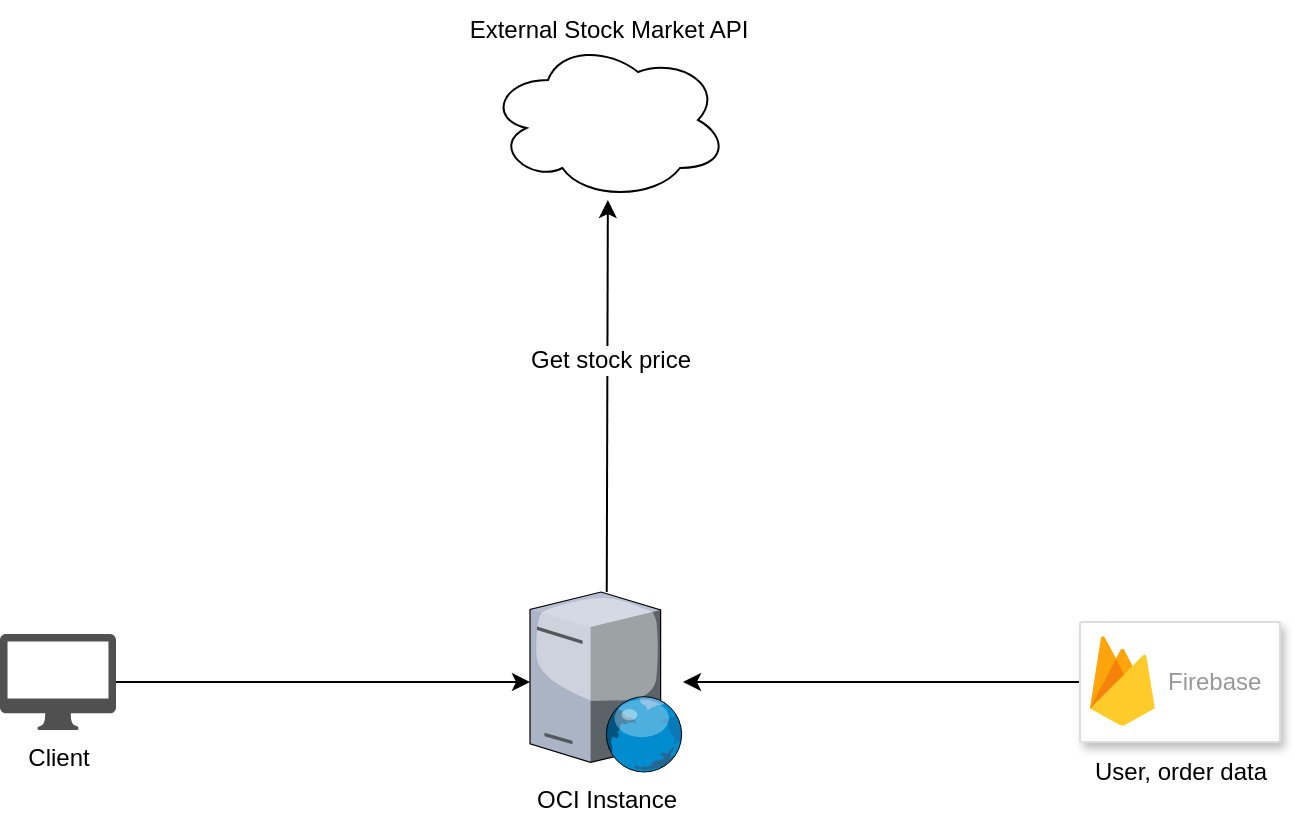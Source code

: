 <mxfile>
    <diagram name="Page-1" id="jrbcKWjUXtHWEweP4JLH">
        <mxGraphModel dx="1089" dy="525" grid="1" gridSize="10" guides="1" tooltips="1" connect="1" arrows="1" fold="1" page="1" pageScale="1" pageWidth="827" pageHeight="1169" math="0" shadow="0">
            <root>
                <mxCell id="0"/>
                <mxCell id="1" parent="0"/>
                <mxCell id="Tp5uIXhHnIdLOXXPTNfK-21" style="edgeStyle=orthogonalEdgeStyle;rounded=0;orthogonalLoop=1;jettySize=auto;html=1;fontSize=12;" parent="1" source="Tp5uIXhHnIdLOXXPTNfK-7" target="Tp5uIXhHnIdLOXXPTNfK-10" edge="1">
                    <mxGeometry relative="1" as="geometry"/>
                </mxCell>
                <mxCell id="Tp5uIXhHnIdLOXXPTNfK-7" value="" style="fillColor=#ffffff;strokeColor=#dddddd;shadow=1;strokeWidth=1;rounded=1;absoluteArcSize=1;arcSize=2;fontSize=12;" parent="1" vertex="1">
                    <mxGeometry x="650" y="341" width="100" height="60" as="geometry"/>
                </mxCell>
                <mxCell id="Tp5uIXhHnIdLOXXPTNfK-8" value="Firebase" style="sketch=0;dashed=0;connectable=0;html=1;fillColor=#5184F3;strokeColor=none;shape=mxgraph.gcp2.firebase;part=1;labelPosition=right;verticalLabelPosition=middle;align=left;verticalAlign=middle;spacingLeft=5;fontColor=#999999;fontSize=12;" parent="Tp5uIXhHnIdLOXXPTNfK-7" vertex="1">
                    <mxGeometry width="32.4" height="45" relative="1" as="geometry">
                        <mxPoint x="5" y="7" as="offset"/>
                    </mxGeometry>
                </mxCell>
                <mxCell id="7" style="edgeStyle=none;html=1;fontSize=12;" edge="1" parent="1" source="Tp5uIXhHnIdLOXXPTNfK-10" target="5">
                    <mxGeometry relative="1" as="geometry">
                        <mxPoint x="390" y="320" as="sourcePoint"/>
                    </mxGeometry>
                </mxCell>
                <mxCell id="8" value="&lt;div&gt;Get stock price&lt;/div&gt;" style="edgeLabel;html=1;align=center;verticalAlign=middle;resizable=0;points=[];fontSize=12;" vertex="1" connectable="0" parent="7">
                    <mxGeometry x="0.184" y="-1" relative="1" as="geometry">
                        <mxPoint as="offset"/>
                    </mxGeometry>
                </mxCell>
                <mxCell id="Tp5uIXhHnIdLOXXPTNfK-10" value="&lt;span&gt;OCI Instance&lt;/span&gt;" style="verticalLabelPosition=bottom;sketch=0;aspect=fixed;html=1;verticalAlign=top;strokeColor=none;align=center;outlineConnect=0;shape=mxgraph.citrix.web_server;fontSize=12;" parent="1" vertex="1">
                    <mxGeometry x="375" y="326" width="76.5" height="90" as="geometry"/>
                </mxCell>
                <mxCell id="kbrSmJQxyfpTLxWVwsqB-3" style="edgeStyle=orthogonalEdgeStyle;rounded=0;orthogonalLoop=1;jettySize=auto;html=1;fontSize=12;" parent="1" source="Tp5uIXhHnIdLOXXPTNfK-14" target="Tp5uIXhHnIdLOXXPTNfK-10" edge="1">
                    <mxGeometry relative="1" as="geometry"/>
                </mxCell>
                <mxCell id="Tp5uIXhHnIdLOXXPTNfK-14" value="&lt;font&gt;Client&lt;/font&gt;" style="sketch=0;pointerEvents=1;shadow=0;dashed=0;html=1;strokeColor=none;fillColor=#505050;labelPosition=center;verticalLabelPosition=bottom;verticalAlign=top;outlineConnect=0;align=center;shape=mxgraph.office.devices.mac_client;fontSize=12;" parent="1" vertex="1">
                    <mxGeometry x="110" y="347" width="58" height="48" as="geometry"/>
                </mxCell>
                <mxCell id="5" value="" style="ellipse;shape=cloud;whiteSpace=wrap;html=1;fontSize=12;" vertex="1" parent="1">
                    <mxGeometry x="354" y="50" width="120" height="80" as="geometry"/>
                </mxCell>
                <mxCell id="9" value="External Stock Market API" style="text;html=1;align=center;verticalAlign=middle;resizable=0;points=[];autosize=1;strokeColor=none;fillColor=none;fontSize=12;" vertex="1" parent="1">
                    <mxGeometry x="334" y="30" width="160" height="30" as="geometry"/>
                </mxCell>
                <mxCell id="10" value="User, order data" style="text;html=1;align=center;verticalAlign=middle;resizable=0;points=[];autosize=1;strokeColor=none;fillColor=none;" vertex="1" parent="1">
                    <mxGeometry x="645" y="401" width="110" height="30" as="geometry"/>
                </mxCell>
            </root>
        </mxGraphModel>
    </diagram>
</mxfile>
